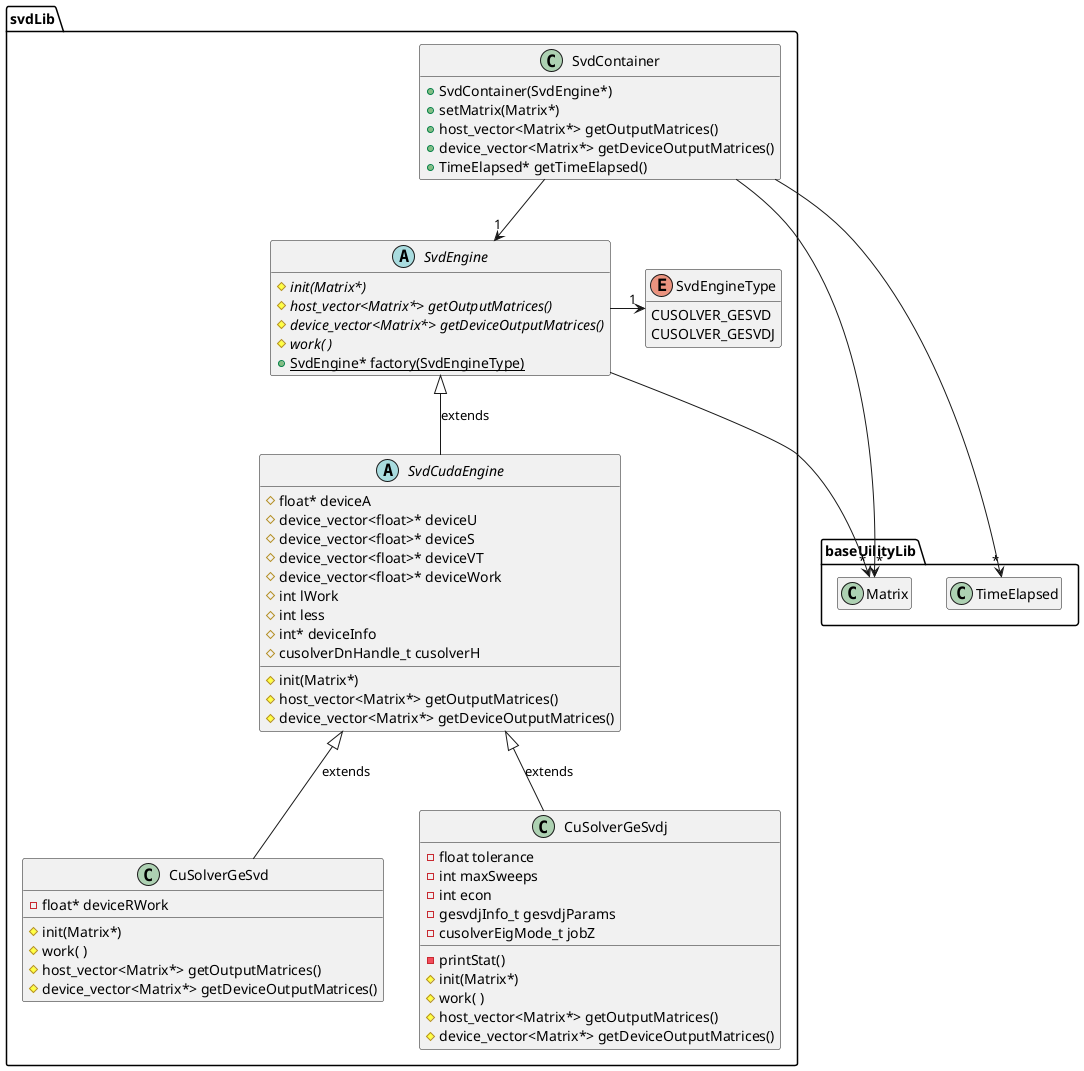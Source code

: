 @startuml SvdDiagram

package svdLib {

    abstract class SvdEngine{
        
        {abstract} # init(Matrix*)
        {abstract} # host_vector<Matrix*> getOutputMatrices()
        {abstract} # device_vector<Matrix*> getDeviceOutputMatrices()
        {abstract} # work( )
        {static} + SvdEngine* factory(SvdEngineType)
    }

    abstract class SvdCudaEngine{

        # float* deviceA
        # device_vector<float>* deviceU
        # device_vector<float>* deviceS
        # device_vector<float>* deviceVT
        # device_vector<float>* deviceWork
        # int lWork
        # int less
        # int* deviceInfo
        # cusolverDnHandle_t cusolverH
        

        # init(Matrix*)
        # host_vector<Matrix*> getOutputMatrices()
        # device_vector<Matrix*> getDeviceOutputMatrices()
    }

    enum SvdEngineType{
            CUSOLVER_GESVD
            CUSOLVER_GESVDJ
    }

    class CuSolverGeSvd{

        - float* deviceRWork

        # init(Matrix*)
        # work( )
        # host_vector<Matrix*> getOutputMatrices()
        # device_vector<Matrix*> getDeviceOutputMatrices()
    }

    class CuSolverGeSvdj{

        - float tolerance
        - int maxSweeps
        - int econ
        - gesvdjInfo_t gesvdjParams
        - cusolverEigMode_t jobZ

        - printStat()
        # init(Matrix*)
        # work( )
        # host_vector<Matrix*> getOutputMatrices()
        # device_vector<Matrix*> getDeviceOutputMatrices()
    }

    class SvdContainer{

        + SvdContainer(SvdEngine*)
        + setMatrix(Matrix*)
        + host_vector<Matrix*> getOutputMatrices()
        + device_vector<Matrix*> getDeviceOutputMatrices()
        + TimeElapsed* getTimeElapsed()
    }

    'SvdContainer -->  "*" Matrix 
    SvdContainer --> "1" SvdEngine
    'TimeElapsed "1" <- SvdContainer
    'SvdEngine -> "*" Matrix
    SvdEngine -> "1" SvdEngineType
    SvdEngine <|-- SvdCudaEngine : extends
    SvdCudaEngine <|-- CuSolverGeSvdj : extends
    SvdCudaEngine <|-- CuSolverGeSvd : extends

    hide SvdEngineType methods
    hide SvdContainer fields
    hide SvdEngine fields
}

package baseUilityLib{
    class Matrix
    class TimeElapsed

    hide Matrix fields
    hide Matrix methods

    hide TimeElapsed fields
    hide TimeElapsed methods
}

SvdContainer --> "*" TimeElapsed
SvdContainer --> "*" Matrix
SvdEngine --> "*" Matrix


@enduml